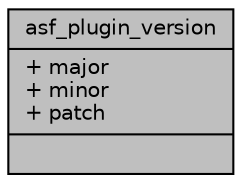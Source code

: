 digraph "asf_plugin_version"
{
 // INTERACTIVE_SVG=YES
 // LATEX_PDF_SIZE
  bgcolor="transparent";
  edge [fontname="Helvetica",fontsize="10",labelfontname="Helvetica",labelfontsize="10"];
  node [fontname="Helvetica",fontsize="10",shape=record];
  Node1 [label="{asf_plugin_version\n|+ major\l+ minor\l+ patch\l|}",height=0.2,width=0.4,color="black", fillcolor="grey75", style="filled", fontcolor="black",tooltip=" "];
}
